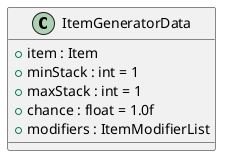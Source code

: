 @startuml
class ItemGeneratorData {
    + item : Item
    + minStack : int = 1
    + maxStack : int = 1
    + chance : float = 1.0f
    + modifiers : ItemModifierList
}
@enduml

